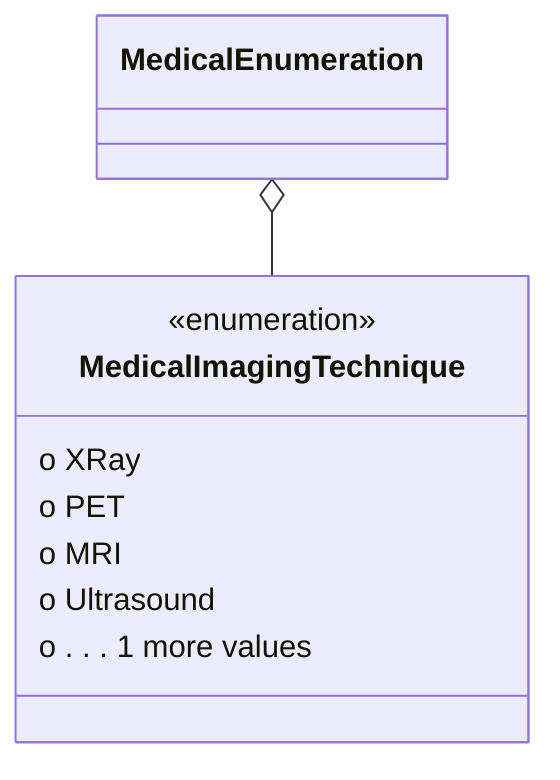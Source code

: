 classDiagram
MedicalEnumeration o-- MedicalImagingTechnique
  class MedicalImagingTechnique {
<<enumeration>>
  o XRay
  o PET
  o MRI
  o Ultrasound
  o . . . 1 more values
}